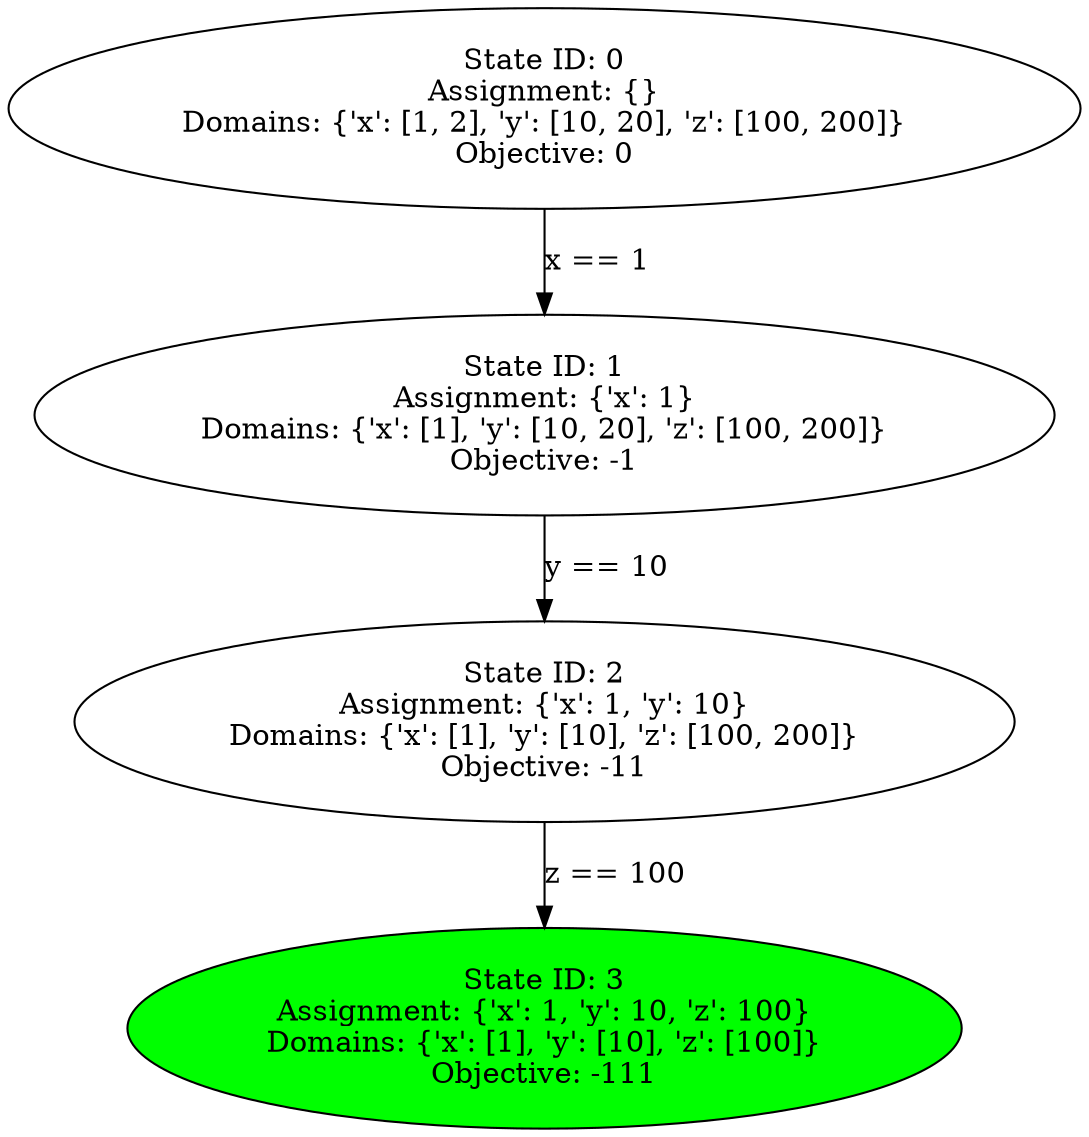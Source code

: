 digraph G {
spline=line;
"State ID: 0
Assignment: {}
Domains: {'x': [1, 2], 'y': [10, 20], 'z': [100, 200]}
Objective: 0" -> "State ID: 1
Assignment: {'x': 1}
Domains: {'x': [1], 'y': [10, 20], 'z': [100, 200]}
Objective: -1" [label="x == 1"];
"State ID: 1
Assignment: {'x': 1}
Domains: {'x': [1], 'y': [10, 20], 'z': [100, 200]}
Objective: -1" -> "State ID: 2
Assignment: {'x': 1, 'y': 10}
Domains: {'x': [1], 'y': [10], 'z': [100, 200]}
Objective: -11" [label="y == 10"];
"State ID: 2
Assignment: {'x': 1, 'y': 10}
Domains: {'x': [1], 'y': [10], 'z': [100, 200]}
Objective: -11" -> "State ID: 3
Assignment: {'x': 1, 'y': 10, 'z': 100}
Domains: {'x': [1], 'y': [10], 'z': [100]}
Objective: -111" [label="z == 100"];
"State ID: 3
Assignment: {'x': 1, 'y': 10, 'z': 100}
Domains: {'x': [1], 'y': [10], 'z': [100]}
Objective: -111" [style=filled fillcolor=green];
}